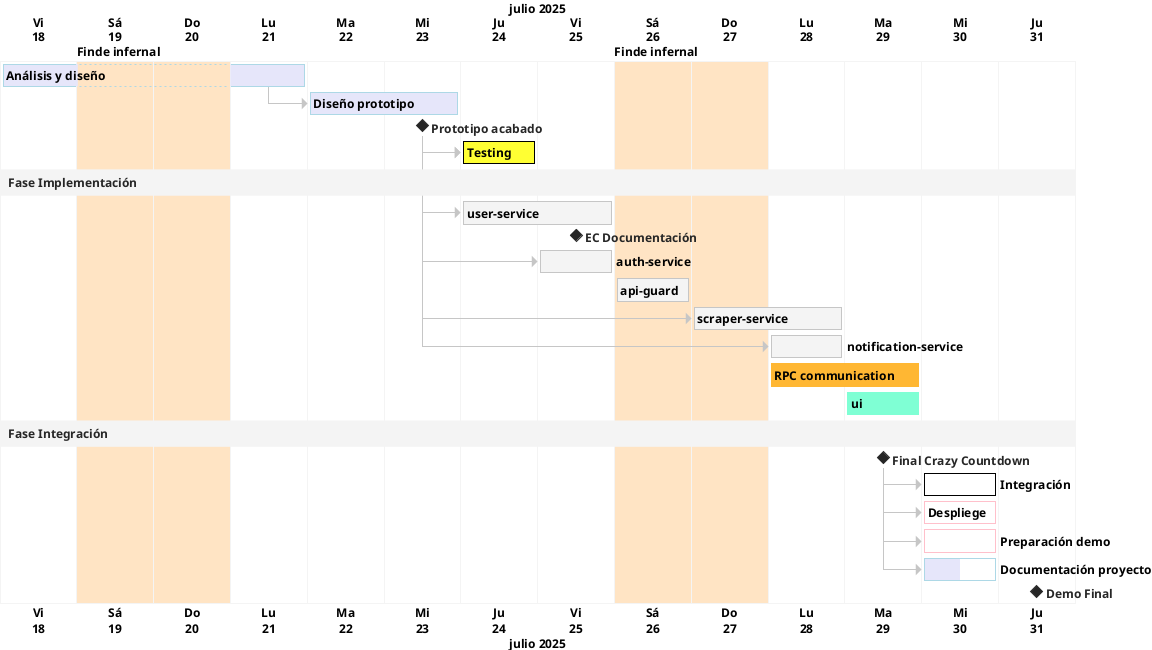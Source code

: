 @startgantt
!theme carbon-gray
language es
printscale daily zoom 4
saturday are closed
sunday are closed
Project starts 2025/07/18
2025/07/19 to 2025/07/20 are named [Finde infernal] and is colored Bisque
2025/07/26 to 2025/07/27 are named [Finde infernal] and is colored Bisque
2025/07/26 is open
2025/07/27 is open


[Análisis y diseño] as [TASK1] requires 2 days
then [Diseño prototipo] as [TASK2] requires 2 days
[Prototipo acabado] as [EVENT1] happens 2025/07/23

[Testing] as [TASK3] starts at [EVENT1]'s end and requires 1 days
[Testing] as [TASK3] starts at [EVENT1]'s end and requires 1 days


-- Fase Implementación --
[user-service] as [TASK4] starts at [EVENT1]'s end and requires 2 days

[EC Documentación] as [EVENT2] happens 2025/07/25

[auth-service] as [TASK5] starts 2025/07/25 and requires 1 days
[api-guard] as [TASK6] starts 2025/07/26 and requires 1 days
[scraper-service] as [TASK7] starts 2025/07/27 and requires 2 days
[notification-service] as [TASK8] starts 2025/07/28 and requires 1 days
[RPC communication] as [TASK9] starts 2025/07/28 and requires 2 days
[ui] starts 2025/07/29 and requires 1 days 

-- Fase Integración --
[Final Crazy Countdown] as [EVENT3] happens 2025/07/29
[Integración] as [TASK11] starts 2025/07/30 and requires 1 days
[Despliege] as [TASK12] starts 2025/07/30 and requires 1 days
[Preparación demo] as [TASK13] starts 2025/07/30 and requires 1 days
[Documentación proyecto] as [TASK14] starts 2025/07/30 and requires 1 days

[Demo Final] as [EVENT4] happens 2025/07/31

[EVENT1] -> [TASK5]
[EVENT1] -> [TASK7]
[EVENT1] -> [TASK8]

[EVENT3] -> [TASK11]
[EVENT3] -> [TASK12]
[EVENT3] -> [TASK13]
[EVENT3] -> [TASK14]

' Research and Documentation
[TASK1] is colored in Lavender/LightBlue
[TASK2] is colored in Lavender/LightBlue
[TASK14] is colored in Lavender/LightBlue

'Operations
[TASK12] is colored in Salmon/pink
[TASK13] is colored in Salmon/pink

'Testing
[TASK3] is colored in %lighten("yellow", 20)/black
[TASK11] is colored in %lighten("yellow", 20)/black

[TASK9] is colored in %lighten("orange", 20)
[ui] is colored in AquaMarine

[TASK11] is 0% complete
[TASK12] is 0% complete
[TASK13] is 0% complete
[TASK14] is 50% complete
<style>
document {
    BackgroundColor white
  }
ganttdiagram {
    BackgroundColor white
    FontColor black
  }
</style>
@endgantt

